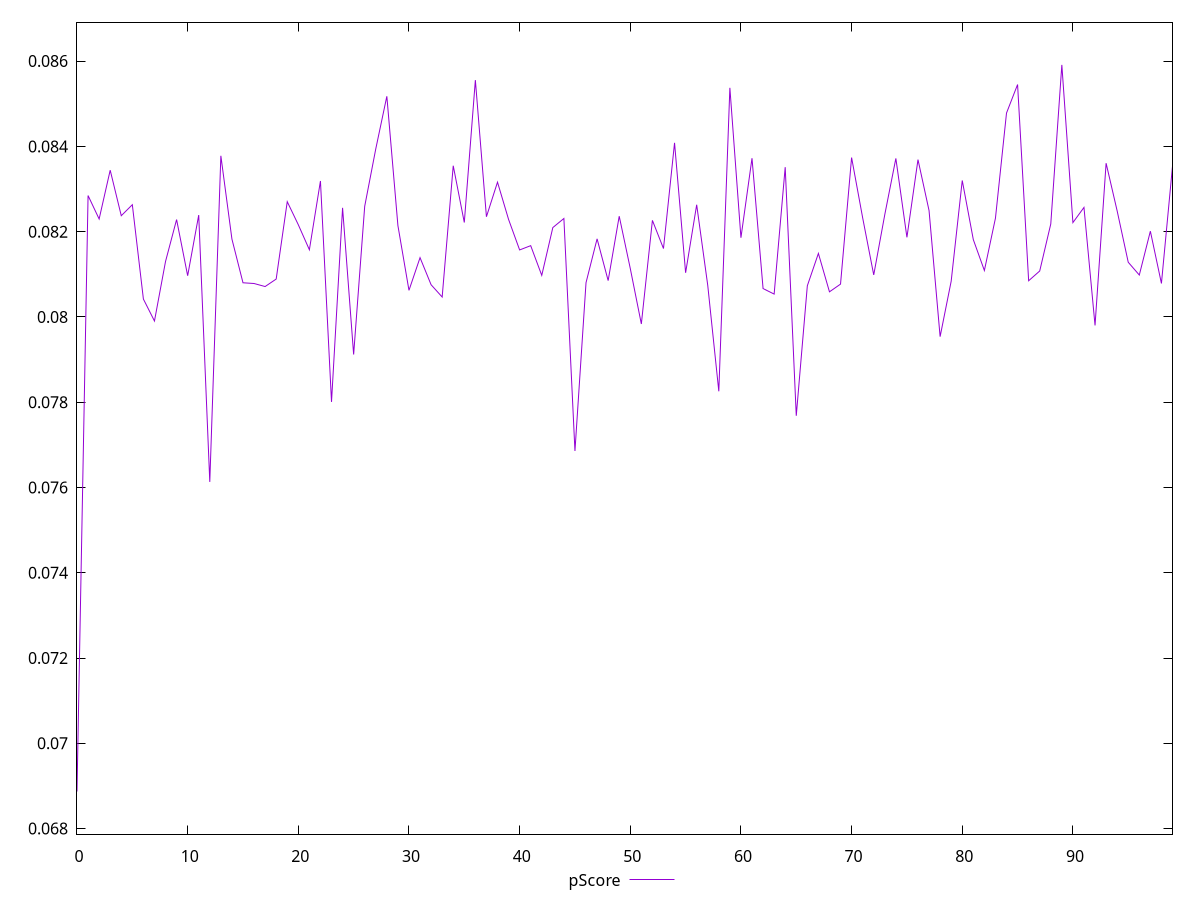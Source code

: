 reset

$pScore <<EOF
0 0.06886996048220506
1 0.08284716644963697
2 0.08229701847161341
3 0.08344199373075029
4 0.08237427234509648
5 0.0826322722213561
6 0.08041944149772356
7 0.07990435249055444
8 0.08130090377675392
9 0.08228376851532981
10 0.08096638121885857
11 0.08238964038894603
12 0.07613062675468107
13 0.08377960104150173
14 0.08182653921165572
15 0.08080145991470378
16 0.0807842386928751
17 0.08071303014211606
18 0.08088848348372979
19 0.08270314595172135
20 0.08216222250671074
21 0.08157539412570469
22 0.08318827372500465
23 0.07800769662033147
24 0.08255893398796899
25 0.07911865755238406
26 0.08259508008024968
27 0.08394174805100502
28 0.08517512979025721
29 0.08214340044263763
30 0.08062394966967795
31 0.08139057864870491
32 0.0807552066027809
33 0.08046732518691535
34 0.0835466715135193
35 0.08221534377305928
36 0.08555459324180481
37 0.08235030927694886
38 0.08316098711111464
39 0.08228808869520998
40 0.08157148739466596
41 0.08167191015560582
42 0.0809755156118081
43 0.08209609659843686
44 0.08230936451197779
45 0.07685660849602133
46 0.08080367755649137
47 0.08183181451198673
48 0.08085231537829296
49 0.08236294254779086
50 0.08113575058966932
51 0.0798352948062695
52 0.08226523620317028
53 0.08160448363282435
54 0.08408293251530419
55 0.0810359880035264
56 0.08263100254642897
57 0.0807415487411951
58 0.07825610575263242
59 0.08537420268513801
60 0.08185799825417506
61 0.08372250935350223
62 0.08066547347097852
63 0.08053642128866223
64 0.08351297676671826
65 0.07768195290037377
66 0.08073084084813792
67 0.08149001291113972
68 0.08058927728516047
69 0.08077005820415556
70 0.08373797448424797
71 0.08232474995136058
72 0.0809855225653967
73 0.08240098394045714
74 0.08371820274721814
75 0.08186721659059643
76 0.08368950124631513
77 0.08249429534524133
78 0.07953775223698634
79 0.08083931497348057
80 0.0832005662826154
81 0.08181311995317525
82 0.08108917242551672
83 0.0823160062765711
84 0.08478226582788323
85 0.08545089426586994
86 0.08084871805802163
87 0.08107749543051268
88 0.0821810688992543
89 0.08591064122113617
90 0.08221277786768655
91 0.08256854338066816
92 0.07980079870803669
93 0.08360581521900956
94 0.08248539339989441
95 0.08128264880439323
96 0.08098320185689134
97 0.08201175055320065
98 0.08078567446401475
99 0.08353447791821905
EOF

set key outside below
set xrange [0:99]
set yrange [0.06786996048220506:0.08691064122113618]
set trange [0.06786996048220506:0.08691064122113618]
set terminal svg size 640, 500 enhanced background rgb 'white'
set output "reports/report_00033_2021-03-01T14-23-16.841Z/interactive/samples/astro/pScore/values.svg"

plot $pScore title "pScore" with line

reset

